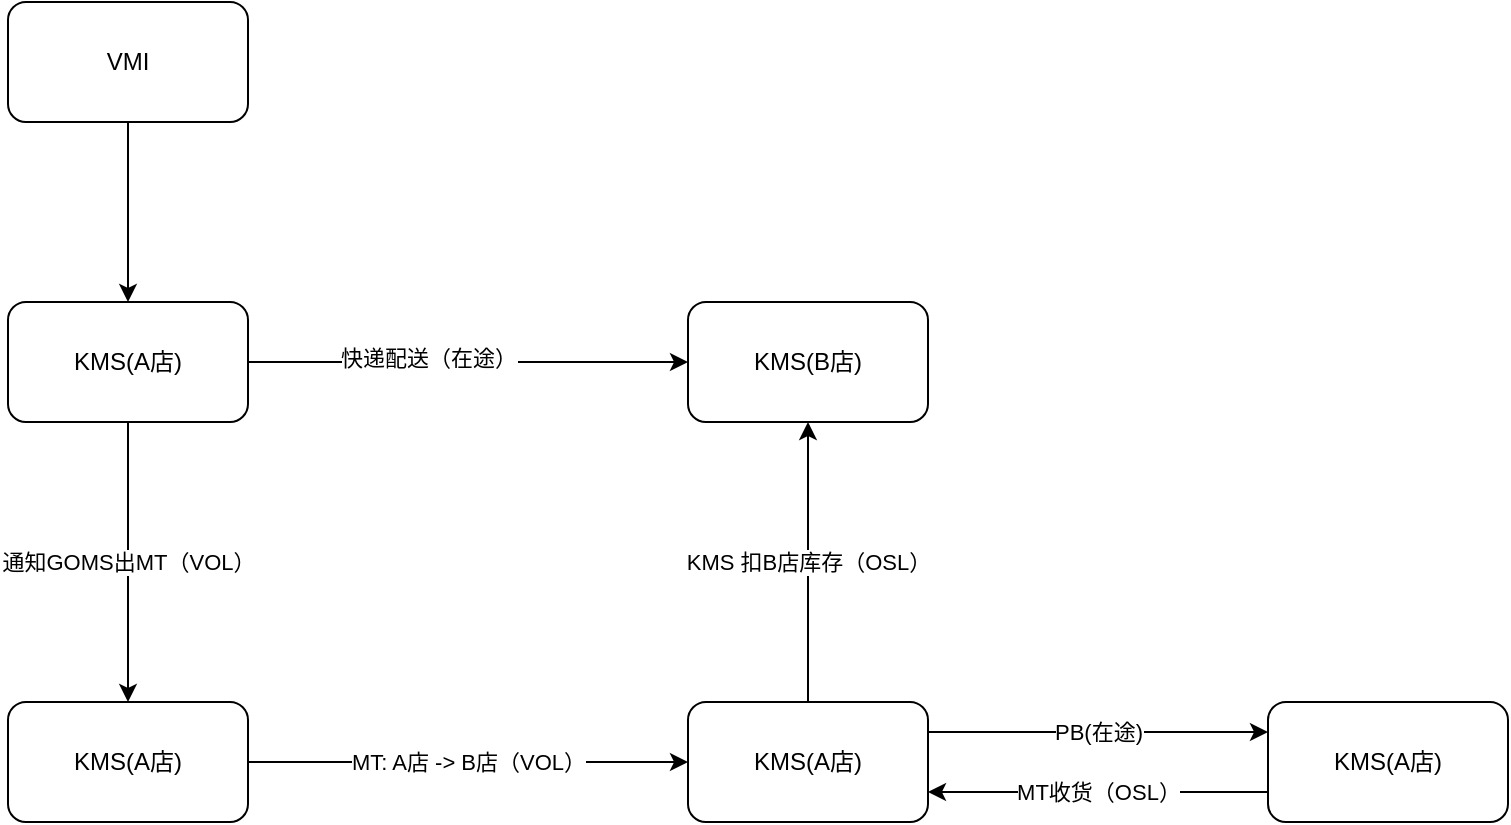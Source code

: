 <mxfile version="13.6.4" type="github">
  <diagram id="r-Dt161kVquh38u9GyQG" name="Page-1">
    <mxGraphModel dx="1424" dy="738" grid="1" gridSize="10" guides="1" tooltips="1" connect="1" arrows="1" fold="1" page="1" pageScale="1" pageWidth="827" pageHeight="1169" math="0" shadow="0">
      <root>
        <mxCell id="0" />
        <mxCell id="1" parent="0" />
        <mxCell id="vE5JYE0Z18ffQTh6WR9X-7" style="rounded=0;orthogonalLoop=1;jettySize=auto;html=1;exitX=0.5;exitY=1;exitDx=0;exitDy=0;entryX=0.5;entryY=0;entryDx=0;entryDy=0;" edge="1" parent="1" source="vE5JYE0Z18ffQTh6WR9X-1" target="vE5JYE0Z18ffQTh6WR9X-2">
          <mxGeometry relative="1" as="geometry" />
        </mxCell>
        <mxCell id="vE5JYE0Z18ffQTh6WR9X-1" value="VMI" style="rounded=1;whiteSpace=wrap;html=1;" vertex="1" parent="1">
          <mxGeometry x="50" y="40" width="120" height="60" as="geometry" />
        </mxCell>
        <mxCell id="vE5JYE0Z18ffQTh6WR9X-8" value="通知GOMS出MT（VOL）" style="edgeStyle=none;rounded=0;orthogonalLoop=1;jettySize=auto;html=1;exitX=0.5;exitY=1;exitDx=0;exitDy=0;entryX=0.5;entryY=0;entryDx=0;entryDy=0;" edge="1" parent="1" source="vE5JYE0Z18ffQTh6WR9X-2" target="vE5JYE0Z18ffQTh6WR9X-4">
          <mxGeometry relative="1" as="geometry" />
        </mxCell>
        <mxCell id="vE5JYE0Z18ffQTh6WR9X-9" style="edgeStyle=none;rounded=0;orthogonalLoop=1;jettySize=auto;html=1;exitX=1;exitY=0.5;exitDx=0;exitDy=0;entryX=0;entryY=0.5;entryDx=0;entryDy=0;" edge="1" parent="1" source="vE5JYE0Z18ffQTh6WR9X-2" target="vE5JYE0Z18ffQTh6WR9X-3">
          <mxGeometry relative="1" as="geometry" />
        </mxCell>
        <mxCell id="vE5JYE0Z18ffQTh6WR9X-14" value="快递配送（在途）" style="edgeLabel;html=1;align=center;verticalAlign=middle;resizable=0;points=[];" vertex="1" connectable="0" parent="vE5JYE0Z18ffQTh6WR9X-9">
          <mxGeometry x="-0.182" y="2" relative="1" as="geometry">
            <mxPoint as="offset" />
          </mxGeometry>
        </mxCell>
        <mxCell id="vE5JYE0Z18ffQTh6WR9X-2" value="KMS(A店)" style="rounded=1;whiteSpace=wrap;html=1;" vertex="1" parent="1">
          <mxGeometry x="50" y="190" width="120" height="60" as="geometry" />
        </mxCell>
        <mxCell id="vE5JYE0Z18ffQTh6WR9X-3" value="KMS(B店)" style="rounded=1;whiteSpace=wrap;html=1;" vertex="1" parent="1">
          <mxGeometry x="390" y="190" width="120" height="60" as="geometry" />
        </mxCell>
        <mxCell id="vE5JYE0Z18ffQTh6WR9X-10" value="MT: A店 -&amp;gt; B店（VOL）" style="edgeStyle=none;rounded=0;orthogonalLoop=1;jettySize=auto;html=1;exitX=1;exitY=0.5;exitDx=0;exitDy=0;entryX=0;entryY=0.5;entryDx=0;entryDy=0;" edge="1" parent="1" source="vE5JYE0Z18ffQTh6WR9X-4" target="vE5JYE0Z18ffQTh6WR9X-5">
          <mxGeometry relative="1" as="geometry" />
        </mxCell>
        <mxCell id="vE5JYE0Z18ffQTh6WR9X-4" value="KMS(A店)" style="rounded=1;whiteSpace=wrap;html=1;" vertex="1" parent="1">
          <mxGeometry x="50" y="390" width="120" height="60" as="geometry" />
        </mxCell>
        <mxCell id="vE5JYE0Z18ffQTh6WR9X-11" value="PB(在途)" style="edgeStyle=none;rounded=0;orthogonalLoop=1;jettySize=auto;html=1;exitX=1;exitY=0.25;exitDx=0;exitDy=0;entryX=0;entryY=0.25;entryDx=0;entryDy=0;" edge="1" parent="1" source="vE5JYE0Z18ffQTh6WR9X-5" target="vE5JYE0Z18ffQTh6WR9X-6">
          <mxGeometry relative="1" as="geometry" />
        </mxCell>
        <mxCell id="vE5JYE0Z18ffQTh6WR9X-13" value="KMS 扣B店库存（OSL）" style="edgeStyle=none;rounded=0;orthogonalLoop=1;jettySize=auto;html=1;exitX=0.5;exitY=0;exitDx=0;exitDy=0;entryX=0.5;entryY=1;entryDx=0;entryDy=0;" edge="1" parent="1" source="vE5JYE0Z18ffQTh6WR9X-5" target="vE5JYE0Z18ffQTh6WR9X-3">
          <mxGeometry relative="1" as="geometry" />
        </mxCell>
        <mxCell id="vE5JYE0Z18ffQTh6WR9X-5" value="KMS(A店)" style="rounded=1;whiteSpace=wrap;html=1;" vertex="1" parent="1">
          <mxGeometry x="390" y="390" width="120" height="60" as="geometry" />
        </mxCell>
        <mxCell id="vE5JYE0Z18ffQTh6WR9X-12" value="MT收货（OSL）" style="edgeStyle=none;rounded=0;orthogonalLoop=1;jettySize=auto;html=1;exitX=0;exitY=0.75;exitDx=0;exitDy=0;entryX=1;entryY=0.75;entryDx=0;entryDy=0;" edge="1" parent="1" source="vE5JYE0Z18ffQTh6WR9X-6" target="vE5JYE0Z18ffQTh6WR9X-5">
          <mxGeometry relative="1" as="geometry" />
        </mxCell>
        <mxCell id="vE5JYE0Z18ffQTh6WR9X-6" value="KMS(A店)" style="rounded=1;whiteSpace=wrap;html=1;" vertex="1" parent="1">
          <mxGeometry x="680" y="390" width="120" height="60" as="geometry" />
        </mxCell>
      </root>
    </mxGraphModel>
  </diagram>
</mxfile>
